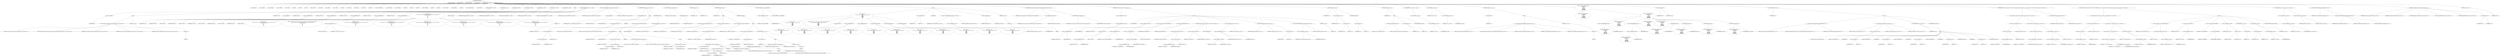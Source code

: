 digraph hostapd_notif_assoc {  
"1000132" [label = "(METHOD,hostapd_notif_assoc)" ]
"1000133" [label = "(PARAM,hostapd_data *hapd)" ]
"1000134" [label = "(PARAM,const u8 *addr)" ]
"1000135" [label = "(PARAM,const u8 *req_ies)" ]
"1000136" [label = "(PARAM,size_t req_ies_len)" ]
"1000137" [label = "(PARAM,int reassoc)" ]
"1000138" [label = "(BLOCK,,)" ]
"1000139" [label = "(LOCAL,v7: unsigned int)" ]
"1000140" [label = "(LOCAL,v9: unsigned int)" ]
"1000141" [label = "(LOCAL,v10: unsigned int)" ]
"1000142" [label = "(LOCAL,v11: unsigned int)" ]
"1000143" [label = "(LOCAL,v12: __int64)" ]
"1000144" [label = "(LOCAL,v13: int)" ]
"1000145" [label = "(LOCAL,v16: int)" ]
"1000146" [label = "(LOCAL,v17: int)" ]
"1000147" [label = "(LOCAL,v18: const u8 *)" ]
"1000148" [label = "(LOCAL,v19: size_t)" ]
"1000149" [label = "(LOCAL,v20: sta_info *)" ]
"1000150" [label = "(LOCAL,v21: sta_info *)" ]
"1000151" [label = "(LOCAL,v22: int)" ]
"1000152" [label = "(LOCAL,v23: __int64)" ]
"1000153" [label = "(LOCAL,v24: __int64)" ]
"1000154" [label = "(LOCAL,v25: __int64)" ]
"1000155" [label = "(LOCAL,v26: bool)" ]
"1000156" [label = "(LOCAL,v27: wpa_state_machine *)" ]
"1000157" [label = "(LOCAL,v28: unsigned int)" ]
"1000158" [label = "(LOCAL,v29: unsigned int)" ]
"1000159" [label = "(LOCAL,v30: u8 *)" ]
"1000160" [label = "(LOCAL,v32: int)" ]
"1000161" [label = "(LOCAL,v33: u32)" ]
"1000162" [label = "(LOCAL,v34: unsigned int)" ]
"1000163" [label = "(LOCAL,v35: int)" ]
"1000164" [label = "(LOCAL,v36: int)" ]
"1000165" [label = "(LOCAL,v37: wpa_event)" ]
"1000166" [label = "(LOCAL,v38: unsigned int)" ]
"1000167" [label = "(LOCAL,v39: int)" ]
"1000168" [label = "(LOCAL,elems: ieee802_11_elems)" ]
"1000169" [label = "(LOCAL,buf: u8 [ 1064 ])" ]
"1000170" [label = "(CONTROL_STRUCTURE,if ( !addr ),if ( !addr ))" ]
"1000171" [label = "(<operator>.logicalNot,!addr)" ]
"1000172" [label = "(IDENTIFIER,addr,!addr)" ]
"1000173" [label = "(BLOCK,,)" ]
"1000174" [label = "(wpa_printf,wpa_printf(2, \"hostapd_notif_assoc: Skip event with no address\", req_ies, req_ies_len, reassoc))" ]
"1000175" [label = "(LITERAL,2,wpa_printf(2, \"hostapd_notif_assoc: Skip event with no address\", req_ies, req_ies_len, reassoc))" ]
"1000176" [label = "(LITERAL,\"hostapd_notif_assoc: Skip event with no address\",wpa_printf(2, \"hostapd_notif_assoc: Skip event with no address\", req_ies, req_ies_len, reassoc))" ]
"1000177" [label = "(IDENTIFIER,req_ies,wpa_printf(2, \"hostapd_notif_assoc: Skip event with no address\", req_ies, req_ies_len, reassoc))" ]
"1000178" [label = "(IDENTIFIER,req_ies_len,wpa_printf(2, \"hostapd_notif_assoc: Skip event with no address\", req_ies, req_ies_len, reassoc))" ]
"1000179" [label = "(IDENTIFIER,reassoc,wpa_printf(2, \"hostapd_notif_assoc: Skip event with no address\", req_ies, req_ies_len, reassoc))" ]
"1000180" [label = "(RETURN,return -1;,return -1;)" ]
"1000181" [label = "(<operator>.minus,-1)" ]
"1000182" [label = "(LITERAL,1,-1)" ]
"1000183" [label = "(<operator>.assignment,v7 = *addr)" ]
"1000184" [label = "(IDENTIFIER,v7,v7 = *addr)" ]
"1000185" [label = "(<operator>.indirection,*addr)" ]
"1000186" [label = "(IDENTIFIER,addr,v7 = *addr)" ]
"1000187" [label = "(<operator>.assignment,v9 = addr[1])" ]
"1000188" [label = "(IDENTIFIER,v9,v9 = addr[1])" ]
"1000189" [label = "(<operator>.indirectIndexAccess,addr[1])" ]
"1000190" [label = "(IDENTIFIER,addr,v9 = addr[1])" ]
"1000191" [label = "(LITERAL,1,v9 = addr[1])" ]
"1000192" [label = "(<operator>.assignment,v10 = addr[2])" ]
"1000193" [label = "(IDENTIFIER,v10,v10 = addr[2])" ]
"1000194" [label = "(<operator>.indirectIndexAccess,addr[2])" ]
"1000195" [label = "(IDENTIFIER,addr,v10 = addr[2])" ]
"1000196" [label = "(LITERAL,2,v10 = addr[2])" ]
"1000197" [label = "(<operator>.assignment,v11 = addr[3])" ]
"1000198" [label = "(IDENTIFIER,v11,v11 = addr[3])" ]
"1000199" [label = "(<operator>.indirectIndexAccess,addr[3])" ]
"1000200" [label = "(IDENTIFIER,addr,v11 = addr[3])" ]
"1000201" [label = "(LITERAL,3,v11 = addr[3])" ]
"1000202" [label = "(<operator>.assignment,v12 = addr[4])" ]
"1000203" [label = "(IDENTIFIER,v12,v12 = addr[4])" ]
"1000204" [label = "(<operator>.indirectIndexAccess,addr[4])" ]
"1000205" [label = "(IDENTIFIER,addr,v12 = addr[4])" ]
"1000206" [label = "(LITERAL,4,v12 = addr[4])" ]
"1000207" [label = "(<operator>.assignment,v13 = addr[5])" ]
"1000208" [label = "(IDENTIFIER,v13,v13 = addr[5])" ]
"1000209" [label = "(<operator>.indirectIndexAccess,addr[5])" ]
"1000210" [label = "(IDENTIFIER,addr,v13 = addr[5])" ]
"1000211" [label = "(LITERAL,5,v13 = addr[5])" ]
"1000212" [label = "(BLOCK,,)" ]
"1000213" [label = "(wpa_printf,wpa_printf(\n      2,\n      \"%s: Invalid SA=%02x:%02x:%02x:%02x:%02x:%02x in received indication - ignore this indication silently\",\n      (const char *)_func___14783,\n      v7,\n      v9,\n      v10,\n      v11,\n      v12,\n      v13))" ]
"1000214" [label = "(LITERAL,2,wpa_printf(\n      2,\n      \"%s: Invalid SA=%02x:%02x:%02x:%02x:%02x:%02x in received indication - ignore this indication silently\",\n      (const char *)_func___14783,\n      v7,\n      v9,\n      v10,\n      v11,\n      v12,\n      v13))" ]
"1000215" [label = "(LITERAL,\"%s: Invalid SA=%02x:%02x:%02x:%02x:%02x:%02x in received indication - ignore this indication silently\",wpa_printf(\n      2,\n      \"%s: Invalid SA=%02x:%02x:%02x:%02x:%02x:%02x in received indication - ignore this indication silently\",\n      (const char *)_func___14783,\n      v7,\n      v9,\n      v10,\n      v11,\n      v12,\n      v13))" ]
"1000216" [label = "(<operator>.cast,(const char *)_func___14783)" ]
"1000217" [label = "(UNKNOWN,const char *,const char *)" ]
"1000218" [label = "(IDENTIFIER,_func___14783,(const char *)_func___14783)" ]
"1000219" [label = "(IDENTIFIER,v7,wpa_printf(\n      2,\n      \"%s: Invalid SA=%02x:%02x:%02x:%02x:%02x:%02x in received indication - ignore this indication silently\",\n      (const char *)_func___14783,\n      v7,\n      v9,\n      v10,\n      v11,\n      v12,\n      v13))" ]
"1000220" [label = "(IDENTIFIER,v9,wpa_printf(\n      2,\n      \"%s: Invalid SA=%02x:%02x:%02x:%02x:%02x:%02x in received indication - ignore this indication silently\",\n      (const char *)_func___14783,\n      v7,\n      v9,\n      v10,\n      v11,\n      v12,\n      v13))" ]
"1000221" [label = "(IDENTIFIER,v10,wpa_printf(\n      2,\n      \"%s: Invalid SA=%02x:%02x:%02x:%02x:%02x:%02x in received indication - ignore this indication silently\",\n      (const char *)_func___14783,\n      v7,\n      v9,\n      v10,\n      v11,\n      v12,\n      v13))" ]
"1000222" [label = "(IDENTIFIER,v11,wpa_printf(\n      2,\n      \"%s: Invalid SA=%02x:%02x:%02x:%02x:%02x:%02x in received indication - ignore this indication silently\",\n      (const char *)_func___14783,\n      v7,\n      v9,\n      v10,\n      v11,\n      v12,\n      v13))" ]
"1000223" [label = "(IDENTIFIER,v12,wpa_printf(\n      2,\n      \"%s: Invalid SA=%02x:%02x:%02x:%02x:%02x:%02x in received indication - ignore this indication silently\",\n      (const char *)_func___14783,\n      v7,\n      v9,\n      v10,\n      v11,\n      v12,\n      v13))" ]
"1000224" [label = "(IDENTIFIER,v13,wpa_printf(\n      2,\n      \"%s: Invalid SA=%02x:%02x:%02x:%02x:%02x:%02x in received indication - ignore this indication silently\",\n      (const char *)_func___14783,\n      v7,\n      v9,\n      v10,\n      v11,\n      v12,\n      v13))" ]
"1000225" [label = "(RETURN,return 0;,return 0;)" ]
"1000226" [label = "(LITERAL,0,return 0;)" ]
"1000227" [label = "(hostapd_logger,hostapd_logger(hapd, addr, 1u, 2, \"associated\"))" ]
"1000228" [label = "(IDENTIFIER,hapd,hostapd_logger(hapd, addr, 1u, 2, \"associated\"))" ]
"1000229" [label = "(IDENTIFIER,addr,hostapd_logger(hapd, addr, 1u, 2, \"associated\"))" ]
"1000230" [label = "(LITERAL,1u,hostapd_logger(hapd, addr, 1u, 2, \"associated\"))" ]
"1000231" [label = "(LITERAL,2,hostapd_logger(hapd, addr, 1u, 2, \"associated\"))" ]
"1000232" [label = "(LITERAL,\"associated\",hostapd_logger(hapd, addr, 1u, 2, \"associated\"))" ]
"1000233" [label = "(ieee802_11_parse_elems,ieee802_11_parse_elems(req_ies, req_ies_len, &elems, 0))" ]
"1000234" [label = "(IDENTIFIER,req_ies,ieee802_11_parse_elems(req_ies, req_ies_len, &elems, 0))" ]
"1000235" [label = "(IDENTIFIER,req_ies_len,ieee802_11_parse_elems(req_ies, req_ies_len, &elems, 0))" ]
"1000236" [label = "(<operator>.addressOf,&elems)" ]
"1000237" [label = "(IDENTIFIER,elems,ieee802_11_parse_elems(req_ies, req_ies_len, &elems, 0))" ]
"1000238" [label = "(LITERAL,0,ieee802_11_parse_elems(req_ies, req_ies_len, &elems, 0))" ]
"1000239" [label = "(CONTROL_STRUCTURE,if ( elems.wps_ie ),if ( elems.wps_ie ))" ]
"1000240" [label = "(<operator>.fieldAccess,elems.wps_ie)" ]
"1000241" [label = "(IDENTIFIER,elems,if ( elems.wps_ie ))" ]
"1000242" [label = "(FIELD_IDENTIFIER,wps_ie,wps_ie)" ]
"1000243" [label = "(BLOCK,,)" ]
"1000244" [label = "(<operator>.assignment,v18 = elems.wps_ie - 2)" ]
"1000245" [label = "(IDENTIFIER,v18,v18 = elems.wps_ie - 2)" ]
"1000246" [label = "(<operator>.subtraction,elems.wps_ie - 2)" ]
"1000247" [label = "(<operator>.fieldAccess,elems.wps_ie)" ]
"1000248" [label = "(IDENTIFIER,elems,elems.wps_ie - 2)" ]
"1000249" [label = "(FIELD_IDENTIFIER,wps_ie,wps_ie)" ]
"1000250" [label = "(LITERAL,2,elems.wps_ie - 2)" ]
"1000251" [label = "(IDENTIFIER,L,)" ]
"1000252" [label = "(wpa_printf,wpa_printf(2, \"STA included WPS IE in (Re)AssocReq\"))" ]
"1000253" [label = "(LITERAL,2,wpa_printf(2, \"STA included WPS IE in (Re)AssocReq\"))" ]
"1000254" [label = "(LITERAL,\"STA included WPS IE in (Re)AssocReq\",wpa_printf(2, \"STA included WPS IE in (Re)AssocReq\"))" ]
"1000255" [label = "(CONTROL_STRUCTURE,else,else)" ]
"1000256" [label = "(CONTROL_STRUCTURE,if ( elems.rsn_ie ),if ( elems.rsn_ie ))" ]
"1000257" [label = "(<operator>.fieldAccess,elems.rsn_ie)" ]
"1000258" [label = "(IDENTIFIER,elems,if ( elems.rsn_ie ))" ]
"1000259" [label = "(FIELD_IDENTIFIER,rsn_ie,rsn_ie)" ]
"1000260" [label = "(BLOCK,,)" ]
"1000261" [label = "(<operator>.assignment,v18 = elems.rsn_ie - 2)" ]
"1000262" [label = "(IDENTIFIER,v18,v18 = elems.rsn_ie - 2)" ]
"1000263" [label = "(<operator>.subtraction,elems.rsn_ie - 2)" ]
"1000264" [label = "(<operator>.fieldAccess,elems.rsn_ie)" ]
"1000265" [label = "(IDENTIFIER,elems,elems.rsn_ie - 2)" ]
"1000266" [label = "(FIELD_IDENTIFIER,rsn_ie,rsn_ie)" ]
"1000267" [label = "(LITERAL,2,elems.rsn_ie - 2)" ]
"1000268" [label = "(IDENTIFIER,L,)" ]
"1000269" [label = "(wpa_printf,wpa_printf(2, \"STA included RSN IE in (Re)AssocReq\"))" ]
"1000270" [label = "(LITERAL,2,wpa_printf(2, \"STA included RSN IE in (Re)AssocReq\"))" ]
"1000271" [label = "(LITERAL,\"STA included RSN IE in (Re)AssocReq\",wpa_printf(2, \"STA included RSN IE in (Re)AssocReq\"))" ]
"1000272" [label = "(CONTROL_STRUCTURE,else,else)" ]
"1000273" [label = "(BLOCK,,)" ]
"1000274" [label = "(<operator>.assignment,v18 = elems.wpa_ie)" ]
"1000275" [label = "(IDENTIFIER,v18,v18 = elems.wpa_ie)" ]
"1000276" [label = "(<operator>.fieldAccess,elems.wpa_ie)" ]
"1000277" [label = "(IDENTIFIER,elems,v18 = elems.wpa_ie)" ]
"1000278" [label = "(FIELD_IDENTIFIER,wpa_ie,wpa_ie)" ]
"1000279" [label = "(CONTROL_STRUCTURE,if ( elems.wpa_ie ),if ( elems.wpa_ie ))" ]
"1000280" [label = "(<operator>.fieldAccess,elems.wpa_ie)" ]
"1000281" [label = "(IDENTIFIER,elems,if ( elems.wpa_ie ))" ]
"1000282" [label = "(FIELD_IDENTIFIER,wpa_ie,wpa_ie)" ]
"1000283" [label = "(BLOCK,,)" ]
"1000284" [label = "(<operator>.assignment,v18 = elems.wpa_ie - 2)" ]
"1000285" [label = "(IDENTIFIER,v18,v18 = elems.wpa_ie - 2)" ]
"1000286" [label = "(<operator>.subtraction,elems.wpa_ie - 2)" ]
"1000287" [label = "(<operator>.fieldAccess,elems.wpa_ie)" ]
"1000288" [label = "(IDENTIFIER,elems,elems.wpa_ie - 2)" ]
"1000289" [label = "(FIELD_IDENTIFIER,wpa_ie,wpa_ie)" ]
"1000290" [label = "(LITERAL,2,elems.wpa_ie - 2)" ]
"1000291" [label = "(IDENTIFIER,L,)" ]
"1000292" [label = "(wpa_printf,wpa_printf(2, \"STA included WPA IE in (Re)AssocReq\"))" ]
"1000293" [label = "(LITERAL,2,wpa_printf(2, \"STA included WPA IE in (Re)AssocReq\"))" ]
"1000294" [label = "(LITERAL,\"STA included WPA IE in (Re)AssocReq\",wpa_printf(2, \"STA included WPA IE in (Re)AssocReq\"))" ]
"1000295" [label = "(CONTROL_STRUCTURE,else,else)" ]
"1000296" [label = "(BLOCK,,)" ]
"1000297" [label = "(IDENTIFIER,L,)" ]
"1000298" [label = "(wpa_printf,wpa_printf(2, \"STA did not include WPS/RSN/WPA IE in (Re)AssocReq\"))" ]
"1000299" [label = "(LITERAL,2,wpa_printf(2, \"STA did not include WPS/RSN/WPA IE in (Re)AssocReq\"))" ]
"1000300" [label = "(LITERAL,\"STA did not include WPS/RSN/WPA IE in (Re)AssocReq\",wpa_printf(2, \"STA did not include WPS/RSN/WPA IE in (Re)AssocReq\"))" ]
"1000301" [label = "(<operator>.assignment,v20 = ap_get_sta(hapd, addr))" ]
"1000302" [label = "(IDENTIFIER,v20,v20 = ap_get_sta(hapd, addr))" ]
"1000303" [label = "(ap_get_sta,ap_get_sta(hapd, addr))" ]
"1000304" [label = "(IDENTIFIER,hapd,ap_get_sta(hapd, addr))" ]
"1000305" [label = "(IDENTIFIER,addr,ap_get_sta(hapd, addr))" ]
"1000306" [label = "(<operator>.assignment,v21 = v20)" ]
"1000307" [label = "(IDENTIFIER,v21,v21 = v20)" ]
"1000308" [label = "(IDENTIFIER,v20,v21 = v20)" ]
"1000309" [label = "(CONTROL_STRUCTURE,if ( v20 ),if ( v20 ))" ]
"1000310" [label = "(IDENTIFIER,v20,if ( v20 ))" ]
"1000311" [label = "(BLOCK,,)" ]
"1000312" [label = "(ap_sta_no_session_timeout,ap_sta_no_session_timeout(hapd, v20))" ]
"1000313" [label = "(IDENTIFIER,hapd,ap_sta_no_session_timeout(hapd, v20))" ]
"1000314" [label = "(IDENTIFIER,v20,ap_sta_no_session_timeout(hapd, v20))" ]
"1000315" [label = "(accounting_sta_stop,accounting_sta_stop(hapd, v21))" ]
"1000316" [label = "(IDENTIFIER,hapd,accounting_sta_stop(hapd, v21))" ]
"1000317" [label = "(IDENTIFIER,v21,accounting_sta_stop(hapd, v21))" ]
"1000318" [label = "(<operator>.assignment,v21->timeout_next = STA_NULLFUNC)" ]
"1000319" [label = "(<operator>.indirectFieldAccess,v21->timeout_next)" ]
"1000320" [label = "(IDENTIFIER,v21,v21->timeout_next = STA_NULLFUNC)" ]
"1000321" [label = "(FIELD_IDENTIFIER,timeout_next,timeout_next)" ]
"1000322" [label = "(IDENTIFIER,STA_NULLFUNC,v21->timeout_next = STA_NULLFUNC)" ]
"1000323" [label = "(CONTROL_STRUCTURE,else,else)" ]
"1000324" [label = "(BLOCK,,)" ]
"1000325" [label = "(<operator>.assignment,v21 = ap_sta_add(hapd, addr))" ]
"1000326" [label = "(IDENTIFIER,v21,v21 = ap_sta_add(hapd, addr))" ]
"1000327" [label = "(ap_sta_add,ap_sta_add(hapd, addr))" ]
"1000328" [label = "(IDENTIFIER,hapd,ap_sta_add(hapd, addr))" ]
"1000329" [label = "(IDENTIFIER,addr,ap_sta_add(hapd, addr))" ]
"1000330" [label = "(CONTROL_STRUCTURE,if ( !v21 ),if ( !v21 ))" ]
"1000331" [label = "(<operator>.logicalNot,!v21)" ]
"1000332" [label = "(IDENTIFIER,v21,!v21)" ]
"1000333" [label = "(BLOCK,,)" ]
"1000334" [label = "(hostapd_drv_sta_disassoc,hostapd_drv_sta_disassoc(hapd, addr, 5))" ]
"1000335" [label = "(IDENTIFIER,hapd,hostapd_drv_sta_disassoc(hapd, addr, 5))" ]
"1000336" [label = "(IDENTIFIER,addr,hostapd_drv_sta_disassoc(hapd, addr, 5))" ]
"1000337" [label = "(LITERAL,5,hostapd_drv_sta_disassoc(hapd, addr, 5))" ]
"1000338" [label = "(RETURN,return -1;,return -1;)" ]
"1000339" [label = "(<operator>.minus,-1)" ]
"1000340" [label = "(LITERAL,1,-1)" ]
"1000341" [label = "(<operators>.assignmentAnd,v21->flags &= 0xFFFECFFF)" ]
"1000342" [label = "(<operator>.indirectFieldAccess,v21->flags)" ]
"1000343" [label = "(IDENTIFIER,v21,v21->flags &= 0xFFFECFFF)" ]
"1000344" [label = "(FIELD_IDENTIFIER,flags,flags)" ]
"1000345" [label = "(LITERAL,0xFFFECFFF,v21->flags &= 0xFFFECFFF)" ]
"1000346" [label = "(BLOCK,,)" ]
"1000347" [label = "(wpa_printf,wpa_printf(\n      3,\n      \"STA %02x:%02x:%02x:%02x:%02x:%02x not allowed to connect\",\n      *addr,\n      addr[1],\n      addr[2],\n      addr[3],\n      addr[4],\n      addr[5]))" ]
"1000348" [label = "(LITERAL,3,wpa_printf(\n      3,\n      \"STA %02x:%02x:%02x:%02x:%02x:%02x not allowed to connect\",\n      *addr,\n      addr[1],\n      addr[2],\n      addr[3],\n      addr[4],\n      addr[5]))" ]
"1000349" [label = "(LITERAL,\"STA %02x:%02x:%02x:%02x:%02x:%02x not allowed to connect\",wpa_printf(\n      3,\n      \"STA %02x:%02x:%02x:%02x:%02x:%02x not allowed to connect\",\n      *addr,\n      addr[1],\n      addr[2],\n      addr[3],\n      addr[4],\n      addr[5]))" ]
"1000350" [label = "(<operator>.indirection,*addr)" ]
"1000351" [label = "(IDENTIFIER,addr,wpa_printf(\n      3,\n      \"STA %02x:%02x:%02x:%02x:%02x:%02x not allowed to connect\",\n      *addr,\n      addr[1],\n      addr[2],\n      addr[3],\n      addr[4],\n      addr[5]))" ]
"1000352" [label = "(<operator>.indirectIndexAccess,addr[1])" ]
"1000353" [label = "(IDENTIFIER,addr,wpa_printf(\n      3,\n      \"STA %02x:%02x:%02x:%02x:%02x:%02x not allowed to connect\",\n      *addr,\n      addr[1],\n      addr[2],\n      addr[3],\n      addr[4],\n      addr[5]))" ]
"1000354" [label = "(LITERAL,1,wpa_printf(\n      3,\n      \"STA %02x:%02x:%02x:%02x:%02x:%02x not allowed to connect\",\n      *addr,\n      addr[1],\n      addr[2],\n      addr[3],\n      addr[4],\n      addr[5]))" ]
"1000355" [label = "(<operator>.indirectIndexAccess,addr[2])" ]
"1000356" [label = "(IDENTIFIER,addr,wpa_printf(\n      3,\n      \"STA %02x:%02x:%02x:%02x:%02x:%02x not allowed to connect\",\n      *addr,\n      addr[1],\n      addr[2],\n      addr[3],\n      addr[4],\n      addr[5]))" ]
"1000357" [label = "(LITERAL,2,wpa_printf(\n      3,\n      \"STA %02x:%02x:%02x:%02x:%02x:%02x not allowed to connect\",\n      *addr,\n      addr[1],\n      addr[2],\n      addr[3],\n      addr[4],\n      addr[5]))" ]
"1000358" [label = "(<operator>.indirectIndexAccess,addr[3])" ]
"1000359" [label = "(IDENTIFIER,addr,wpa_printf(\n      3,\n      \"STA %02x:%02x:%02x:%02x:%02x:%02x not allowed to connect\",\n      *addr,\n      addr[1],\n      addr[2],\n      addr[3],\n      addr[4],\n      addr[5]))" ]
"1000360" [label = "(LITERAL,3,wpa_printf(\n      3,\n      \"STA %02x:%02x:%02x:%02x:%02x:%02x not allowed to connect\",\n      *addr,\n      addr[1],\n      addr[2],\n      addr[3],\n      addr[4],\n      addr[5]))" ]
"1000361" [label = "(<operator>.indirectIndexAccess,addr[4])" ]
"1000362" [label = "(IDENTIFIER,addr,wpa_printf(\n      3,\n      \"STA %02x:%02x:%02x:%02x:%02x:%02x not allowed to connect\",\n      *addr,\n      addr[1],\n      addr[2],\n      addr[3],\n      addr[4],\n      addr[5]))" ]
"1000363" [label = "(LITERAL,4,wpa_printf(\n      3,\n      \"STA %02x:%02x:%02x:%02x:%02x:%02x not allowed to connect\",\n      *addr,\n      addr[1],\n      addr[2],\n      addr[3],\n      addr[4],\n      addr[5]))" ]
"1000364" [label = "(<operator>.indirectIndexAccess,addr[5])" ]
"1000365" [label = "(IDENTIFIER,addr,wpa_printf(\n      3,\n      \"STA %02x:%02x:%02x:%02x:%02x:%02x not allowed to connect\",\n      *addr,\n      addr[1],\n      addr[2],\n      addr[3],\n      addr[4],\n      addr[5]))" ]
"1000366" [label = "(LITERAL,5,wpa_printf(\n      3,\n      \"STA %02x:%02x:%02x:%02x:%02x:%02x not allowed to connect\",\n      *addr,\n      addr[1],\n      addr[2],\n      addr[3],\n      addr[4],\n      addr[5]))" ]
"1000367" [label = "(<operator>.assignment,v22 = 1)" ]
"1000368" [label = "(IDENTIFIER,v22,v22 = 1)" ]
"1000369" [label = "(LITERAL,1,v22 = 1)" ]
"1000370" [label = "(JUMP_TARGET,fail)" ]
"1000371" [label = "(hostapd_drv_sta_disassoc,hostapd_drv_sta_disassoc(hapd, v21->addr, v22))" ]
"1000372" [label = "(IDENTIFIER,hapd,hostapd_drv_sta_disassoc(hapd, v21->addr, v22))" ]
"1000373" [label = "(<operator>.indirectFieldAccess,v21->addr)" ]
"1000374" [label = "(IDENTIFIER,v21,hostapd_drv_sta_disassoc(hapd, v21->addr, v22))" ]
"1000375" [label = "(FIELD_IDENTIFIER,addr,addr)" ]
"1000376" [label = "(IDENTIFIER,v22,hostapd_drv_sta_disassoc(hapd, v21->addr, v22))" ]
"1000377" [label = "(ap_free_sta,ap_free_sta(hapd, v21))" ]
"1000378" [label = "(IDENTIFIER,hapd,ap_free_sta(hapd, v21))" ]
"1000379" [label = "(IDENTIFIER,v21,ap_free_sta(hapd, v21))" ]
"1000380" [label = "(RETURN,return -1;,return -1;)" ]
"1000381" [label = "(<operator>.minus,-1)" ]
"1000382" [label = "(LITERAL,1,-1)" ]
"1000383" [label = "(ap_copy_sta_supp_op_classes,ap_copy_sta_supp_op_classes(v21, elems.supp_op_classes, elems.supp_op_classes_len))" ]
"1000384" [label = "(IDENTIFIER,v21,ap_copy_sta_supp_op_classes(v21, elems.supp_op_classes, elems.supp_op_classes_len))" ]
"1000385" [label = "(<operator>.fieldAccess,elems.supp_op_classes)" ]
"1000386" [label = "(IDENTIFIER,elems,ap_copy_sta_supp_op_classes(v21, elems.supp_op_classes, elems.supp_op_classes_len))" ]
"1000387" [label = "(FIELD_IDENTIFIER,supp_op_classes,supp_op_classes)" ]
"1000388" [label = "(<operator>.fieldAccess,elems.supp_op_classes_len)" ]
"1000389" [label = "(IDENTIFIER,elems,ap_copy_sta_supp_op_classes(v21, elems.supp_op_classes, elems.supp_op_classes_len))" ]
"1000390" [label = "(FIELD_IDENTIFIER,supp_op_classes_len,supp_op_classes_len)" ]
"1000391" [label = "(CONTROL_STRUCTURE,if ( !hapd->conf->wpa ),if ( !hapd->conf->wpa ))" ]
"1000392" [label = "(<operator>.logicalNot,!hapd->conf->wpa)" ]
"1000393" [label = "(<operator>.indirectFieldAccess,hapd->conf->wpa)" ]
"1000394" [label = "(<operator>.indirectFieldAccess,hapd->conf)" ]
"1000395" [label = "(IDENTIFIER,hapd,!hapd->conf->wpa)" ]
"1000396" [label = "(FIELD_IDENTIFIER,conf,conf)" ]
"1000397" [label = "(FIELD_IDENTIFIER,wpa,wpa)" ]
"1000398" [label = "(BLOCK,,)" ]
"1000399" [label = "(JUMP_TARGET,LABEL_56)" ]
"1000400" [label = "(<operator>.assignment,v36 = v21->flags & 2)" ]
"1000401" [label = "(IDENTIFIER,v36,v36 = v21->flags & 2)" ]
"1000402" [label = "(<operator>.and,v21->flags & 2)" ]
"1000403" [label = "(<operator>.indirectFieldAccess,v21->flags)" ]
"1000404" [label = "(IDENTIFIER,v21,v21->flags & 2)" ]
"1000405" [label = "(FIELD_IDENTIFIER,flags,flags)" ]
"1000406" [label = "(LITERAL,2,v21->flags & 2)" ]
"1000407" [label = "(<operator>.assignment,v21->flags = v21->flags & 0xFFF7FFFF | 3)" ]
"1000408" [label = "(<operator>.indirectFieldAccess,v21->flags)" ]
"1000409" [label = "(IDENTIFIER,v21,v21->flags = v21->flags & 0xFFF7FFFF | 3)" ]
"1000410" [label = "(FIELD_IDENTIFIER,flags,flags)" ]
"1000411" [label = "(<operator>.or,v21->flags & 0xFFF7FFFF | 3)" ]
"1000412" [label = "(<operator>.and,v21->flags & 0xFFF7FFFF)" ]
"1000413" [label = "(<operator>.indirectFieldAccess,v21->flags)" ]
"1000414" [label = "(IDENTIFIER,v21,v21->flags & 0xFFF7FFFF)" ]
"1000415" [label = "(FIELD_IDENTIFIER,flags,flags)" ]
"1000416" [label = "(LITERAL,0xFFF7FFFF,v21->flags & 0xFFF7FFFF)" ]
"1000417" [label = "(LITERAL,3,v21->flags & 0xFFF7FFFF | 3)" ]
"1000418" [label = "(hostapd_set_sta_flags,hostapd_set_sta_flags(hapd, v21))" ]
"1000419" [label = "(IDENTIFIER,hapd,hostapd_set_sta_flags(hapd, v21))" ]
"1000420" [label = "(IDENTIFIER,v21,hostapd_set_sta_flags(hapd, v21))" ]
"1000421" [label = "(CONTROL_STRUCTURE,if ( reassoc && v21->auth_alg == 2 ),if ( reassoc && v21->auth_alg == 2 ))" ]
"1000422" [label = "(<operator>.logicalAnd,reassoc && v21->auth_alg == 2)" ]
"1000423" [label = "(IDENTIFIER,reassoc,reassoc && v21->auth_alg == 2)" ]
"1000424" [label = "(<operator>.equals,v21->auth_alg == 2)" ]
"1000425" [label = "(<operator>.indirectFieldAccess,v21->auth_alg)" ]
"1000426" [label = "(IDENTIFIER,v21,v21->auth_alg == 2)" ]
"1000427" [label = "(FIELD_IDENTIFIER,auth_alg,auth_alg)" ]
"1000428" [label = "(LITERAL,2,v21->auth_alg == 2)" ]
"1000429" [label = "(<operator>.assignment,v37 = WPA_ASSOC_FT)" ]
"1000430" [label = "(IDENTIFIER,v37,v37 = WPA_ASSOC_FT)" ]
"1000431" [label = "(IDENTIFIER,WPA_ASSOC_FT,v37 = WPA_ASSOC_FT)" ]
"1000432" [label = "(CONTROL_STRUCTURE,else,else)" ]
"1000433" [label = "(<operator>.assignment,v37 = WPA_ASSOC)" ]
"1000434" [label = "(IDENTIFIER,v37,v37 = WPA_ASSOC)" ]
"1000435" [label = "(IDENTIFIER,WPA_ASSOC,v37 = WPA_ASSOC)" ]
"1000436" [label = "(wpa_auth_sm_event,wpa_auth_sm_event(v21->wpa_sm, v37))" ]
"1000437" [label = "(<operator>.indirectFieldAccess,v21->wpa_sm)" ]
"1000438" [label = "(IDENTIFIER,v21,wpa_auth_sm_event(v21->wpa_sm, v37))" ]
"1000439" [label = "(FIELD_IDENTIFIER,wpa_sm,wpa_sm)" ]
"1000440" [label = "(IDENTIFIER,v37,wpa_auth_sm_event(v21->wpa_sm, v37))" ]
"1000441" [label = "(hostapd_new_assoc_sta,hostapd_new_assoc_sta(hapd, v21, v36 != 0))" ]
"1000442" [label = "(IDENTIFIER,hapd,hostapd_new_assoc_sta(hapd, v21, v36 != 0))" ]
"1000443" [label = "(IDENTIFIER,v21,hostapd_new_assoc_sta(hapd, v21, v36 != 0))" ]
"1000444" [label = "(<operator>.notEquals,v36 != 0)" ]
"1000445" [label = "(IDENTIFIER,v36,v36 != 0)" ]
"1000446" [label = "(LITERAL,0,v36 != 0)" ]
"1000447" [label = "(ieee802_1x_notify_port_enabled,ieee802_1x_notify_port_enabled(v21->eapol_sm, 1))" ]
"1000448" [label = "(<operator>.indirectFieldAccess,v21->eapol_sm)" ]
"1000449" [label = "(IDENTIFIER,v21,ieee802_1x_notify_port_enabled(v21->eapol_sm, 1))" ]
"1000450" [label = "(FIELD_IDENTIFIER,eapol_sm,eapol_sm)" ]
"1000451" [label = "(LITERAL,1,ieee802_1x_notify_port_enabled(v21->eapol_sm, 1))" ]
"1000452" [label = "(RETURN,return 0;,return 0;)" ]
"1000453" [label = "(LITERAL,0,return 0;)" ]
"1000454" [label = "(CONTROL_STRUCTURE,if ( v18 ),if ( v18 ))" ]
"1000455" [label = "(IDENTIFIER,v18,if ( v18 ))" ]
"1000456" [label = "(<operator>.assignment,v26 = v19 == 0)" ]
"1000457" [label = "(IDENTIFIER,v26,v26 = v19 == 0)" ]
"1000458" [label = "(<operator>.equals,v19 == 0)" ]
"1000459" [label = "(IDENTIFIER,v19,v19 == 0)" ]
"1000460" [label = "(LITERAL,0,v19 == 0)" ]
"1000461" [label = "(CONTROL_STRUCTURE,else,else)" ]
"1000462" [label = "(<operator>.assignment,v26 = 1)" ]
"1000463" [label = "(IDENTIFIER,v26,v26 = 1)" ]
"1000464" [label = "(LITERAL,1,v26 = 1)" ]
"1000465" [label = "(CONTROL_STRUCTURE,if ( v26 ),if ( v26 ))" ]
"1000466" [label = "(IDENTIFIER,v26,if ( v26 ))" ]
"1000467" [label = "(BLOCK,,)" ]
"1000468" [label = "(wpa_printf,wpa_printf(2, \"No WPA/RSN IE from STA\"))" ]
"1000469" [label = "(LITERAL,2,wpa_printf(2, \"No WPA/RSN IE from STA\"))" ]
"1000470" [label = "(LITERAL,\"No WPA/RSN IE from STA\",wpa_printf(2, \"No WPA/RSN IE from STA\"))" ]
"1000471" [label = "(<operator>.assignment,v22 = 13)" ]
"1000472" [label = "(IDENTIFIER,v22,v22 = 13)" ]
"1000473" [label = "(LITERAL,13,v22 = 13)" ]
"1000474" [label = "(CONTROL_STRUCTURE,goto fail;,goto fail;)" ]
"1000475" [label = "(CONTROL_STRUCTURE,if ( !v21->wpa_sm ),if ( !v21->wpa_sm ))" ]
"1000476" [label = "(<operator>.logicalNot,!v21->wpa_sm)" ]
"1000477" [label = "(<operator>.indirectFieldAccess,v21->wpa_sm)" ]
"1000478" [label = "(IDENTIFIER,v21,!v21->wpa_sm)" ]
"1000479" [label = "(FIELD_IDENTIFIER,wpa_sm,wpa_sm)" ]
"1000480" [label = "(<operator>.assignment,v27 = v21->wpa_sm)" ]
"1000481" [label = "(IDENTIFIER,v27,v27 = v21->wpa_sm)" ]
"1000482" [label = "(<operator>.indirectFieldAccess,v21->wpa_sm)" ]
"1000483" [label = "(IDENTIFIER,v21,v27 = v21->wpa_sm)" ]
"1000484" [label = "(FIELD_IDENTIFIER,wpa_sm,wpa_sm)" ]
"1000485" [label = "(CONTROL_STRUCTURE,if ( !v27 ),if ( !v27 ))" ]
"1000486" [label = "(<operator>.logicalNot,!v27)" ]
"1000487" [label = "(IDENTIFIER,v27,!v27)" ]
"1000488" [label = "(BLOCK,,)" ]
"1000489" [label = "(wpa_printf,wpa_printf(5, \"Failed to initialize WPA state machine\", v23, v24, v25))" ]
"1000490" [label = "(LITERAL,5,wpa_printf(5, \"Failed to initialize WPA state machine\", v23, v24, v25))" ]
"1000491" [label = "(LITERAL,\"Failed to initialize WPA state machine\",wpa_printf(5, \"Failed to initialize WPA state machine\", v23, v24, v25))" ]
"1000492" [label = "(IDENTIFIER,v23,wpa_printf(5, \"Failed to initialize WPA state machine\", v23, v24, v25))" ]
"1000493" [label = "(IDENTIFIER,v24,wpa_printf(5, \"Failed to initialize WPA state machine\", v23, v24, v25))" ]
"1000494" [label = "(IDENTIFIER,v25,wpa_printf(5, \"Failed to initialize WPA state machine\", v23, v24, v25))" ]
"1000495" [label = "(RETURN,return -1;,return -1;)" ]
"1000496" [label = "(<operator>.minus,-1)" ]
"1000497" [label = "(LITERAL,1,-1)" ]
"1000498" [label = "(<operator>.assignment,v28 = wpa_validate_wpa_ie(\n          hapd->wpa_auth,\n          v27,\n          hapd->iface->freq,\n          v18,\n          v19,\n          elems.mdie,\n          elems.mdie_len,\n          elems.owe_dh,\n          elems.owe_dh_len))" ]
"1000499" [label = "(IDENTIFIER,v28,v28 = wpa_validate_wpa_ie(\n          hapd->wpa_auth,\n          v27,\n          hapd->iface->freq,\n          v18,\n          v19,\n          elems.mdie,\n          elems.mdie_len,\n          elems.owe_dh,\n          elems.owe_dh_len))" ]
"1000500" [label = "(wpa_validate_wpa_ie,wpa_validate_wpa_ie(\n          hapd->wpa_auth,\n          v27,\n          hapd->iface->freq,\n          v18,\n          v19,\n          elems.mdie,\n          elems.mdie_len,\n          elems.owe_dh,\n          elems.owe_dh_len))" ]
"1000501" [label = "(<operator>.indirectFieldAccess,hapd->wpa_auth)" ]
"1000502" [label = "(IDENTIFIER,hapd,wpa_validate_wpa_ie(\n          hapd->wpa_auth,\n          v27,\n          hapd->iface->freq,\n          v18,\n          v19,\n          elems.mdie,\n          elems.mdie_len,\n          elems.owe_dh,\n          elems.owe_dh_len))" ]
"1000503" [label = "(FIELD_IDENTIFIER,wpa_auth,wpa_auth)" ]
"1000504" [label = "(IDENTIFIER,v27,wpa_validate_wpa_ie(\n          hapd->wpa_auth,\n          v27,\n          hapd->iface->freq,\n          v18,\n          v19,\n          elems.mdie,\n          elems.mdie_len,\n          elems.owe_dh,\n          elems.owe_dh_len))" ]
"1000505" [label = "(<operator>.indirectFieldAccess,hapd->iface->freq)" ]
"1000506" [label = "(<operator>.indirectFieldAccess,hapd->iface)" ]
"1000507" [label = "(IDENTIFIER,hapd,wpa_validate_wpa_ie(\n          hapd->wpa_auth,\n          v27,\n          hapd->iface->freq,\n          v18,\n          v19,\n          elems.mdie,\n          elems.mdie_len,\n          elems.owe_dh,\n          elems.owe_dh_len))" ]
"1000508" [label = "(FIELD_IDENTIFIER,iface,iface)" ]
"1000509" [label = "(FIELD_IDENTIFIER,freq,freq)" ]
"1000510" [label = "(IDENTIFIER,v18,wpa_validate_wpa_ie(\n          hapd->wpa_auth,\n          v27,\n          hapd->iface->freq,\n          v18,\n          v19,\n          elems.mdie,\n          elems.mdie_len,\n          elems.owe_dh,\n          elems.owe_dh_len))" ]
"1000511" [label = "(IDENTIFIER,v19,wpa_validate_wpa_ie(\n          hapd->wpa_auth,\n          v27,\n          hapd->iface->freq,\n          v18,\n          v19,\n          elems.mdie,\n          elems.mdie_len,\n          elems.owe_dh,\n          elems.owe_dh_len))" ]
"1000512" [label = "(<operator>.fieldAccess,elems.mdie)" ]
"1000513" [label = "(IDENTIFIER,elems,wpa_validate_wpa_ie(\n          hapd->wpa_auth,\n          v27,\n          hapd->iface->freq,\n          v18,\n          v19,\n          elems.mdie,\n          elems.mdie_len,\n          elems.owe_dh,\n          elems.owe_dh_len))" ]
"1000514" [label = "(FIELD_IDENTIFIER,mdie,mdie)" ]
"1000515" [label = "(<operator>.fieldAccess,elems.mdie_len)" ]
"1000516" [label = "(IDENTIFIER,elems,wpa_validate_wpa_ie(\n          hapd->wpa_auth,\n          v27,\n          hapd->iface->freq,\n          v18,\n          v19,\n          elems.mdie,\n          elems.mdie_len,\n          elems.owe_dh,\n          elems.owe_dh_len))" ]
"1000517" [label = "(FIELD_IDENTIFIER,mdie_len,mdie_len)" ]
"1000518" [label = "(<operator>.fieldAccess,elems.owe_dh)" ]
"1000519" [label = "(IDENTIFIER,elems,wpa_validate_wpa_ie(\n          hapd->wpa_auth,\n          v27,\n          hapd->iface->freq,\n          v18,\n          v19,\n          elems.mdie,\n          elems.mdie_len,\n          elems.owe_dh,\n          elems.owe_dh_len))" ]
"1000520" [label = "(FIELD_IDENTIFIER,owe_dh,owe_dh)" ]
"1000521" [label = "(<operator>.fieldAccess,elems.owe_dh_len)" ]
"1000522" [label = "(IDENTIFIER,elems,wpa_validate_wpa_ie(\n          hapd->wpa_auth,\n          v27,\n          hapd->iface->freq,\n          v18,\n          v19,\n          elems.mdie,\n          elems.mdie_len,\n          elems.owe_dh,\n          elems.owe_dh_len))" ]
"1000523" [label = "(FIELD_IDENTIFIER,owe_dh_len,owe_dh_len)" ]
"1000524" [label = "(<operator>.assignment,v29 = v28)" ]
"1000525" [label = "(IDENTIFIER,v29,v29 = v28)" ]
"1000526" [label = "(IDENTIFIER,v28,v29 = v28)" ]
"1000527" [label = "(CONTROL_STRUCTURE,if ( v28 ),if ( v28 ))" ]
"1000528" [label = "(IDENTIFIER,v28,if ( v28 ))" ]
"1000529" [label = "(BLOCK,,)" ]
"1000530" [label = "(wpa_printf,wpa_printf(2, \"WPA/RSN information element rejected? (res %u)\", v28))" ]
"1000531" [label = "(LITERAL,2,wpa_printf(2, \"WPA/RSN information element rejected? (res %u)\", v28))" ]
"1000532" [label = "(LITERAL,\"WPA/RSN information element rejected? (res %u)\",wpa_printf(2, \"WPA/RSN information element rejected? (res %u)\", v28))" ]
"1000533" [label = "(IDENTIFIER,v28,wpa_printf(2, \"WPA/RSN information element rejected? (res %u)\", v28))" ]
"1000534" [label = "(wpa_hexdump,wpa_hexdump(2, (const unsigned __int8 *)\"IE\", v18, v19))" ]
"1000535" [label = "(LITERAL,2,wpa_hexdump(2, (const unsigned __int8 *)\"IE\", v18, v19))" ]
"1000536" [label = "(<operator>.cast,(const unsigned __int8 *)\"IE\")" ]
"1000537" [label = "(UNKNOWN,const unsigned __int8 *,const unsigned __int8 *)" ]
"1000538" [label = "(LITERAL,\"IE\",(const unsigned __int8 *)\"IE\")" ]
"1000539" [label = "(IDENTIFIER,v18,wpa_hexdump(2, (const unsigned __int8 *)\"IE\", v18, v19))" ]
"1000540" [label = "(IDENTIFIER,v19,wpa_hexdump(2, (const unsigned __int8 *)\"IE\", v18, v19))" ]
"1000541" [label = "(CONTROL_STRUCTURE,switch ( v29 ),switch ( v29 ))" ]
"1000542" [label = "(IDENTIFIER,v29,switch ( v29 ))" ]
"1000543" [label = "(BLOCK,,)" ]
"1000544" [label = "(JUMP_TARGET,case 2u)" ]
"1000545" [label = "(<operator>.assignment,v22 = 18)" ]
"1000546" [label = "(IDENTIFIER,v22,v22 = 18)" ]
"1000547" [label = "(LITERAL,18,v22 = 18)" ]
"1000548" [label = "(CONTROL_STRUCTURE,break;,break;)" ]
"1000549" [label = "(JUMP_TARGET,case 3u)" ]
"1000550" [label = "(<operator>.assignment,v22 = 19)" ]
"1000551" [label = "(IDENTIFIER,v22,v22 = 19)" ]
"1000552" [label = "(LITERAL,19,v22 = 19)" ]
"1000553" [label = "(CONTROL_STRUCTURE,break;,break;)" ]
"1000554" [label = "(JUMP_TARGET,case 4u)" ]
"1000555" [label = "(<operator>.assignment,v22 = 20)" ]
"1000556" [label = "(IDENTIFIER,v22,v22 = 20)" ]
"1000557" [label = "(LITERAL,20,v22 = 20)" ]
"1000558" [label = "(CONTROL_STRUCTURE,break;,break;)" ]
"1000559" [label = "(JUMP_TARGET,case 8u)" ]
"1000560" [label = "(<operator>.assignment,v22 = 24)" ]
"1000561" [label = "(IDENTIFIER,v22,v22 = 24)" ]
"1000562" [label = "(LITERAL,24,v22 = 24)" ]
"1000563" [label = "(CONTROL_STRUCTURE,break;,break;)" ]
"1000564" [label = "(JUMP_TARGET,default)" ]
"1000565" [label = "(<operator>.assignment,v22 = 13)" ]
"1000566" [label = "(IDENTIFIER,v22,v22 = 13)" ]
"1000567" [label = "(LITERAL,13,v22 = 13)" ]
"1000568" [label = "(CONTROL_STRUCTURE,break;,break;)" ]
"1000569" [label = "(CONTROL_STRUCTURE,goto fail;,goto fail;)" ]
"1000570" [label = "(CONTROL_STRUCTURE,if ( (v21->flags & 0x402) == 1026 && !v21->sa_query_timed_out && v21->sa_query_count > 0 ),if ( (v21->flags & 0x402) == 1026 && !v21->sa_query_timed_out && v21->sa_query_count > 0 ))" ]
"1000571" [label = "(<operator>.logicalAnd,(v21->flags & 0x402) == 1026 && !v21->sa_query_timed_out && v21->sa_query_count > 0)" ]
"1000572" [label = "(<operator>.equals,(v21->flags & 0x402) == 1026)" ]
"1000573" [label = "(<operator>.and,v21->flags & 0x402)" ]
"1000574" [label = "(<operator>.indirectFieldAccess,v21->flags)" ]
"1000575" [label = "(IDENTIFIER,v21,v21->flags & 0x402)" ]
"1000576" [label = "(FIELD_IDENTIFIER,flags,flags)" ]
"1000577" [label = "(LITERAL,0x402,v21->flags & 0x402)" ]
"1000578" [label = "(LITERAL,1026,(v21->flags & 0x402) == 1026)" ]
"1000579" [label = "(<operator>.logicalAnd,!v21->sa_query_timed_out && v21->sa_query_count > 0)" ]
"1000580" [label = "(<operator>.logicalNot,!v21->sa_query_timed_out)" ]
"1000581" [label = "(<operator>.indirectFieldAccess,v21->sa_query_timed_out)" ]
"1000582" [label = "(IDENTIFIER,v21,!v21->sa_query_timed_out)" ]
"1000583" [label = "(FIELD_IDENTIFIER,sa_query_timed_out,sa_query_timed_out)" ]
"1000584" [label = "(<operator>.greaterThan,v21->sa_query_count > 0)" ]
"1000585" [label = "(<operator>.indirectFieldAccess,v21->sa_query_count)" ]
"1000586" [label = "(IDENTIFIER,v21,v21->sa_query_count > 0)" ]
"1000587" [label = "(FIELD_IDENTIFIER,sa_query_count,sa_query_count)" ]
"1000588" [label = "(LITERAL,0,v21->sa_query_count > 0)" ]
"1000589" [label = "(ap_check_sa_query_timeout,ap_check_sa_query_timeout(hapd, v21))" ]
"1000590" [label = "(IDENTIFIER,hapd,ap_check_sa_query_timeout(hapd, v21))" ]
"1000591" [label = "(IDENTIFIER,v21,ap_check_sa_query_timeout(hapd, v21))" ]
"1000592" [label = "(CONTROL_STRUCTURE,if ( (v21->flags & 0x402) != 1026 || (v17 = v21->sa_query_timed_out) != 0 || v21->auth_alg == 2 ),if ( (v21->flags & 0x402) != 1026 || (v17 = v21->sa_query_timed_out) != 0 || v21->auth_alg == 2 ))" ]
"1000593" [label = "(<operator>.logicalOr,(v21->flags & 0x402) != 1026 || (v17 = v21->sa_query_timed_out) != 0 || v21->auth_alg == 2)" ]
"1000594" [label = "(<operator>.notEquals,(v21->flags & 0x402) != 1026)" ]
"1000595" [label = "(<operator>.and,v21->flags & 0x402)" ]
"1000596" [label = "(<operator>.indirectFieldAccess,v21->flags)" ]
"1000597" [label = "(IDENTIFIER,v21,v21->flags & 0x402)" ]
"1000598" [label = "(FIELD_IDENTIFIER,flags,flags)" ]
"1000599" [label = "(LITERAL,0x402,v21->flags & 0x402)" ]
"1000600" [label = "(LITERAL,1026,(v21->flags & 0x402) != 1026)" ]
"1000601" [label = "(<operator>.logicalOr,(v17 = v21->sa_query_timed_out) != 0 || v21->auth_alg == 2)" ]
"1000602" [label = "(<operator>.notEquals,(v17 = v21->sa_query_timed_out) != 0)" ]
"1000603" [label = "(<operator>.assignment,v17 = v21->sa_query_timed_out)" ]
"1000604" [label = "(IDENTIFIER,v17,v17 = v21->sa_query_timed_out)" ]
"1000605" [label = "(<operator>.indirectFieldAccess,v21->sa_query_timed_out)" ]
"1000606" [label = "(IDENTIFIER,v21,v17 = v21->sa_query_timed_out)" ]
"1000607" [label = "(FIELD_IDENTIFIER,sa_query_timed_out,sa_query_timed_out)" ]
"1000608" [label = "(LITERAL,0,(v17 = v21->sa_query_timed_out) != 0)" ]
"1000609" [label = "(<operator>.equals,v21->auth_alg == 2)" ]
"1000610" [label = "(<operator>.indirectFieldAccess,v21->auth_alg)" ]
"1000611" [label = "(IDENTIFIER,v21,v21->auth_alg == 2)" ]
"1000612" [label = "(FIELD_IDENTIFIER,auth_alg,auth_alg)" ]
"1000613" [label = "(LITERAL,2,v21->auth_alg == 2)" ]
"1000614" [label = "(BLOCK,,)" ]
"1000615" [label = "(<operator>.assignment,v32 = wpa_auth_uses_mfp(v21->wpa_sm))" ]
"1000616" [label = "(IDENTIFIER,v32,v32 = wpa_auth_uses_mfp(v21->wpa_sm))" ]
"1000617" [label = "(wpa_auth_uses_mfp,wpa_auth_uses_mfp(v21->wpa_sm))" ]
"1000618" [label = "(<operator>.indirectFieldAccess,v21->wpa_sm)" ]
"1000619" [label = "(IDENTIFIER,v21,wpa_auth_uses_mfp(v21->wpa_sm))" ]
"1000620" [label = "(FIELD_IDENTIFIER,wpa_sm,wpa_sm)" ]
"1000621" [label = "(<operator>.assignment,v33 = v21->flags)" ]
"1000622" [label = "(IDENTIFIER,v33,v33 = v21->flags)" ]
"1000623" [label = "(<operator>.indirectFieldAccess,v21->flags)" ]
"1000624" [label = "(IDENTIFIER,v21,v33 = v21->flags)" ]
"1000625" [label = "(FIELD_IDENTIFIER,flags,flags)" ]
"1000626" [label = "(<operator>.assignment,v34 = v33 & 0xFFFFFBFF)" ]
"1000627" [label = "(IDENTIFIER,v34,v34 = v33 & 0xFFFFFBFF)" ]
"1000628" [label = "(<operator>.and,v33 & 0xFFFFFBFF)" ]
"1000629" [label = "(IDENTIFIER,v33,v33 & 0xFFFFFBFF)" ]
"1000630" [label = "(LITERAL,0xFFFFFBFF,v33 & 0xFFFFFBFF)" ]
"1000631" [label = "(<operator>.assignment,v35 = v33 | 0x400)" ]
"1000632" [label = "(IDENTIFIER,v35,v35 = v33 | 0x400)" ]
"1000633" [label = "(<operator>.or,v33 | 0x400)" ]
"1000634" [label = "(IDENTIFIER,v33,v33 | 0x400)" ]
"1000635" [label = "(LITERAL,0x400,v33 | 0x400)" ]
"1000636" [label = "(CONTROL_STRUCTURE,if ( !v32 ),if ( !v32 ))" ]
"1000637" [label = "(<operator>.logicalNot,!v32)" ]
"1000638" [label = "(IDENTIFIER,v32,!v32)" ]
"1000639" [label = "(<operator>.assignment,v35 = v34)" ]
"1000640" [label = "(IDENTIFIER,v35,v35 = v34)" ]
"1000641" [label = "(IDENTIFIER,v34,v35 = v34)" ]
"1000642" [label = "(<operator>.assignment,v21->flags = v35)" ]
"1000643" [label = "(<operator>.indirectFieldAccess,v21->flags)" ]
"1000644" [label = "(IDENTIFIER,v21,v21->flags = v35)" ]
"1000645" [label = "(FIELD_IDENTIFIER,flags,flags)" ]
"1000646" [label = "(IDENTIFIER,v35,v21->flags = v35)" ]
"1000647" [label = "(CONTROL_STRUCTURE,goto LABEL_56;,goto LABEL_56;)" ]
"1000648" [label = "(CONTROL_STRUCTURE,if ( !v21->sa_query_count ),if ( !v21->sa_query_count ))" ]
"1000649" [label = "(<operator>.logicalNot,!v21->sa_query_count)" ]
"1000650" [label = "(<operator>.indirectFieldAccess,v21->sa_query_count)" ]
"1000651" [label = "(IDENTIFIER,v21,!v21->sa_query_count)" ]
"1000652" [label = "(FIELD_IDENTIFIER,sa_query_count,sa_query_count)" ]
"1000653" [label = "(ap_sta_start_sa_query,ap_sta_start_sa_query(hapd, v21))" ]
"1000654" [label = "(IDENTIFIER,hapd,ap_sta_start_sa_query(hapd, v21))" ]
"1000655" [label = "(IDENTIFIER,v21,ap_sta_start_sa_query(hapd, v21))" ]
"1000656" [label = "(<operator>.assignment,v30 = hostapd_eid_assoc_comeback_time(hapd, v21, buf))" ]
"1000657" [label = "(IDENTIFIER,v30,v30 = hostapd_eid_assoc_comeback_time(hapd, v21, buf))" ]
"1000658" [label = "(hostapd_eid_assoc_comeback_time,hostapd_eid_assoc_comeback_time(hapd, v21, buf))" ]
"1000659" [label = "(IDENTIFIER,hapd,hostapd_eid_assoc_comeback_time(hapd, v21, buf))" ]
"1000660" [label = "(IDENTIFIER,v21,hostapd_eid_assoc_comeback_time(hapd, v21, buf))" ]
"1000661" [label = "(IDENTIFIER,buf,hostapd_eid_assoc_comeback_time(hapd, v21, buf))" ]
"1000662" [label = "(hostapd_sta_assoc,hostapd_sta_assoc(hapd, addr, reassoc, 0x1Eu, buf, v30 - buf))" ]
"1000663" [label = "(IDENTIFIER,hapd,hostapd_sta_assoc(hapd, addr, reassoc, 0x1Eu, buf, v30 - buf))" ]
"1000664" [label = "(IDENTIFIER,addr,hostapd_sta_assoc(hapd, addr, reassoc, 0x1Eu, buf, v30 - buf))" ]
"1000665" [label = "(IDENTIFIER,reassoc,hostapd_sta_assoc(hapd, addr, reassoc, 0x1Eu, buf, v30 - buf))" ]
"1000666" [label = "(LITERAL,0x1Eu,hostapd_sta_assoc(hapd, addr, reassoc, 0x1Eu, buf, v30 - buf))" ]
"1000667" [label = "(IDENTIFIER,buf,hostapd_sta_assoc(hapd, addr, reassoc, 0x1Eu, buf, v30 - buf))" ]
"1000668" [label = "(<operator>.subtraction,v30 - buf)" ]
"1000669" [label = "(IDENTIFIER,v30,v30 - buf)" ]
"1000670" [label = "(IDENTIFIER,buf,v30 - buf)" ]
"1000671" [label = "(RETURN,return v17;,return v17;)" ]
"1000672" [label = "(IDENTIFIER,v17,return v17;)" ]
"1000673" [label = "(METHOD_RETURN,int __fastcall)" ]
  "1000132" -> "1000133" 
  "1000132" -> "1000134" 
  "1000132" -> "1000135" 
  "1000132" -> "1000136" 
  "1000132" -> "1000137" 
  "1000132" -> "1000138" 
  "1000132" -> "1000673" 
  "1000138" -> "1000139" 
  "1000138" -> "1000140" 
  "1000138" -> "1000141" 
  "1000138" -> "1000142" 
  "1000138" -> "1000143" 
  "1000138" -> "1000144" 
  "1000138" -> "1000145" 
  "1000138" -> "1000146" 
  "1000138" -> "1000147" 
  "1000138" -> "1000148" 
  "1000138" -> "1000149" 
  "1000138" -> "1000150" 
  "1000138" -> "1000151" 
  "1000138" -> "1000152" 
  "1000138" -> "1000153" 
  "1000138" -> "1000154" 
  "1000138" -> "1000155" 
  "1000138" -> "1000156" 
  "1000138" -> "1000157" 
  "1000138" -> "1000158" 
  "1000138" -> "1000159" 
  "1000138" -> "1000160" 
  "1000138" -> "1000161" 
  "1000138" -> "1000162" 
  "1000138" -> "1000163" 
  "1000138" -> "1000164" 
  "1000138" -> "1000165" 
  "1000138" -> "1000166" 
  "1000138" -> "1000167" 
  "1000138" -> "1000168" 
  "1000138" -> "1000169" 
  "1000138" -> "1000170" 
  "1000138" -> "1000183" 
  "1000138" -> "1000187" 
  "1000138" -> "1000192" 
  "1000138" -> "1000197" 
  "1000138" -> "1000202" 
  "1000138" -> "1000207" 
  "1000138" -> "1000212" 
  "1000138" -> "1000227" 
  "1000138" -> "1000233" 
  "1000138" -> "1000239" 
  "1000138" -> "1000301" 
  "1000138" -> "1000306" 
  "1000138" -> "1000309" 
  "1000138" -> "1000341" 
  "1000138" -> "1000346" 
  "1000138" -> "1000383" 
  "1000138" -> "1000391" 
  "1000138" -> "1000454" 
  "1000138" -> "1000465" 
  "1000138" -> "1000475" 
  "1000138" -> "1000480" 
  "1000138" -> "1000485" 
  "1000138" -> "1000498" 
  "1000138" -> "1000524" 
  "1000138" -> "1000527" 
  "1000138" -> "1000570" 
  "1000138" -> "1000592" 
  "1000138" -> "1000648" 
  "1000138" -> "1000656" 
  "1000138" -> "1000662" 
  "1000138" -> "1000671" 
  "1000170" -> "1000171" 
  "1000170" -> "1000173" 
  "1000171" -> "1000172" 
  "1000173" -> "1000174" 
  "1000173" -> "1000180" 
  "1000174" -> "1000175" 
  "1000174" -> "1000176" 
  "1000174" -> "1000177" 
  "1000174" -> "1000178" 
  "1000174" -> "1000179" 
  "1000180" -> "1000181" 
  "1000181" -> "1000182" 
  "1000183" -> "1000184" 
  "1000183" -> "1000185" 
  "1000185" -> "1000186" 
  "1000187" -> "1000188" 
  "1000187" -> "1000189" 
  "1000189" -> "1000190" 
  "1000189" -> "1000191" 
  "1000192" -> "1000193" 
  "1000192" -> "1000194" 
  "1000194" -> "1000195" 
  "1000194" -> "1000196" 
  "1000197" -> "1000198" 
  "1000197" -> "1000199" 
  "1000199" -> "1000200" 
  "1000199" -> "1000201" 
  "1000202" -> "1000203" 
  "1000202" -> "1000204" 
  "1000204" -> "1000205" 
  "1000204" -> "1000206" 
  "1000207" -> "1000208" 
  "1000207" -> "1000209" 
  "1000209" -> "1000210" 
  "1000209" -> "1000211" 
  "1000212" -> "1000213" 
  "1000212" -> "1000225" 
  "1000213" -> "1000214" 
  "1000213" -> "1000215" 
  "1000213" -> "1000216" 
  "1000213" -> "1000219" 
  "1000213" -> "1000220" 
  "1000213" -> "1000221" 
  "1000213" -> "1000222" 
  "1000213" -> "1000223" 
  "1000213" -> "1000224" 
  "1000216" -> "1000217" 
  "1000216" -> "1000218" 
  "1000225" -> "1000226" 
  "1000227" -> "1000228" 
  "1000227" -> "1000229" 
  "1000227" -> "1000230" 
  "1000227" -> "1000231" 
  "1000227" -> "1000232" 
  "1000233" -> "1000234" 
  "1000233" -> "1000235" 
  "1000233" -> "1000236" 
  "1000233" -> "1000238" 
  "1000236" -> "1000237" 
  "1000239" -> "1000240" 
  "1000239" -> "1000243" 
  "1000239" -> "1000255" 
  "1000240" -> "1000241" 
  "1000240" -> "1000242" 
  "1000243" -> "1000244" 
  "1000243" -> "1000251" 
  "1000243" -> "1000252" 
  "1000244" -> "1000245" 
  "1000244" -> "1000246" 
  "1000246" -> "1000247" 
  "1000246" -> "1000250" 
  "1000247" -> "1000248" 
  "1000247" -> "1000249" 
  "1000252" -> "1000253" 
  "1000252" -> "1000254" 
  "1000255" -> "1000256" 
  "1000256" -> "1000257" 
  "1000256" -> "1000260" 
  "1000256" -> "1000272" 
  "1000257" -> "1000258" 
  "1000257" -> "1000259" 
  "1000260" -> "1000261" 
  "1000260" -> "1000268" 
  "1000260" -> "1000269" 
  "1000261" -> "1000262" 
  "1000261" -> "1000263" 
  "1000263" -> "1000264" 
  "1000263" -> "1000267" 
  "1000264" -> "1000265" 
  "1000264" -> "1000266" 
  "1000269" -> "1000270" 
  "1000269" -> "1000271" 
  "1000272" -> "1000273" 
  "1000273" -> "1000274" 
  "1000273" -> "1000279" 
  "1000274" -> "1000275" 
  "1000274" -> "1000276" 
  "1000276" -> "1000277" 
  "1000276" -> "1000278" 
  "1000279" -> "1000280" 
  "1000279" -> "1000283" 
  "1000279" -> "1000295" 
  "1000280" -> "1000281" 
  "1000280" -> "1000282" 
  "1000283" -> "1000284" 
  "1000283" -> "1000291" 
  "1000283" -> "1000292" 
  "1000284" -> "1000285" 
  "1000284" -> "1000286" 
  "1000286" -> "1000287" 
  "1000286" -> "1000290" 
  "1000287" -> "1000288" 
  "1000287" -> "1000289" 
  "1000292" -> "1000293" 
  "1000292" -> "1000294" 
  "1000295" -> "1000296" 
  "1000296" -> "1000297" 
  "1000296" -> "1000298" 
  "1000298" -> "1000299" 
  "1000298" -> "1000300" 
  "1000301" -> "1000302" 
  "1000301" -> "1000303" 
  "1000303" -> "1000304" 
  "1000303" -> "1000305" 
  "1000306" -> "1000307" 
  "1000306" -> "1000308" 
  "1000309" -> "1000310" 
  "1000309" -> "1000311" 
  "1000309" -> "1000323" 
  "1000311" -> "1000312" 
  "1000311" -> "1000315" 
  "1000311" -> "1000318" 
  "1000312" -> "1000313" 
  "1000312" -> "1000314" 
  "1000315" -> "1000316" 
  "1000315" -> "1000317" 
  "1000318" -> "1000319" 
  "1000318" -> "1000322" 
  "1000319" -> "1000320" 
  "1000319" -> "1000321" 
  "1000323" -> "1000324" 
  "1000324" -> "1000325" 
  "1000324" -> "1000330" 
  "1000325" -> "1000326" 
  "1000325" -> "1000327" 
  "1000327" -> "1000328" 
  "1000327" -> "1000329" 
  "1000330" -> "1000331" 
  "1000330" -> "1000333" 
  "1000331" -> "1000332" 
  "1000333" -> "1000334" 
  "1000333" -> "1000338" 
  "1000334" -> "1000335" 
  "1000334" -> "1000336" 
  "1000334" -> "1000337" 
  "1000338" -> "1000339" 
  "1000339" -> "1000340" 
  "1000341" -> "1000342" 
  "1000341" -> "1000345" 
  "1000342" -> "1000343" 
  "1000342" -> "1000344" 
  "1000346" -> "1000347" 
  "1000346" -> "1000367" 
  "1000346" -> "1000370" 
  "1000346" -> "1000371" 
  "1000346" -> "1000377" 
  "1000346" -> "1000380" 
  "1000347" -> "1000348" 
  "1000347" -> "1000349" 
  "1000347" -> "1000350" 
  "1000347" -> "1000352" 
  "1000347" -> "1000355" 
  "1000347" -> "1000358" 
  "1000347" -> "1000361" 
  "1000347" -> "1000364" 
  "1000350" -> "1000351" 
  "1000352" -> "1000353" 
  "1000352" -> "1000354" 
  "1000355" -> "1000356" 
  "1000355" -> "1000357" 
  "1000358" -> "1000359" 
  "1000358" -> "1000360" 
  "1000361" -> "1000362" 
  "1000361" -> "1000363" 
  "1000364" -> "1000365" 
  "1000364" -> "1000366" 
  "1000367" -> "1000368" 
  "1000367" -> "1000369" 
  "1000371" -> "1000372" 
  "1000371" -> "1000373" 
  "1000371" -> "1000376" 
  "1000373" -> "1000374" 
  "1000373" -> "1000375" 
  "1000377" -> "1000378" 
  "1000377" -> "1000379" 
  "1000380" -> "1000381" 
  "1000381" -> "1000382" 
  "1000383" -> "1000384" 
  "1000383" -> "1000385" 
  "1000383" -> "1000388" 
  "1000385" -> "1000386" 
  "1000385" -> "1000387" 
  "1000388" -> "1000389" 
  "1000388" -> "1000390" 
  "1000391" -> "1000392" 
  "1000391" -> "1000398" 
  "1000392" -> "1000393" 
  "1000393" -> "1000394" 
  "1000393" -> "1000397" 
  "1000394" -> "1000395" 
  "1000394" -> "1000396" 
  "1000398" -> "1000399" 
  "1000398" -> "1000400" 
  "1000398" -> "1000407" 
  "1000398" -> "1000418" 
  "1000398" -> "1000421" 
  "1000398" -> "1000436" 
  "1000398" -> "1000441" 
  "1000398" -> "1000447" 
  "1000398" -> "1000452" 
  "1000400" -> "1000401" 
  "1000400" -> "1000402" 
  "1000402" -> "1000403" 
  "1000402" -> "1000406" 
  "1000403" -> "1000404" 
  "1000403" -> "1000405" 
  "1000407" -> "1000408" 
  "1000407" -> "1000411" 
  "1000408" -> "1000409" 
  "1000408" -> "1000410" 
  "1000411" -> "1000412" 
  "1000411" -> "1000417" 
  "1000412" -> "1000413" 
  "1000412" -> "1000416" 
  "1000413" -> "1000414" 
  "1000413" -> "1000415" 
  "1000418" -> "1000419" 
  "1000418" -> "1000420" 
  "1000421" -> "1000422" 
  "1000421" -> "1000429" 
  "1000421" -> "1000432" 
  "1000422" -> "1000423" 
  "1000422" -> "1000424" 
  "1000424" -> "1000425" 
  "1000424" -> "1000428" 
  "1000425" -> "1000426" 
  "1000425" -> "1000427" 
  "1000429" -> "1000430" 
  "1000429" -> "1000431" 
  "1000432" -> "1000433" 
  "1000433" -> "1000434" 
  "1000433" -> "1000435" 
  "1000436" -> "1000437" 
  "1000436" -> "1000440" 
  "1000437" -> "1000438" 
  "1000437" -> "1000439" 
  "1000441" -> "1000442" 
  "1000441" -> "1000443" 
  "1000441" -> "1000444" 
  "1000444" -> "1000445" 
  "1000444" -> "1000446" 
  "1000447" -> "1000448" 
  "1000447" -> "1000451" 
  "1000448" -> "1000449" 
  "1000448" -> "1000450" 
  "1000452" -> "1000453" 
  "1000454" -> "1000455" 
  "1000454" -> "1000456" 
  "1000454" -> "1000461" 
  "1000456" -> "1000457" 
  "1000456" -> "1000458" 
  "1000458" -> "1000459" 
  "1000458" -> "1000460" 
  "1000461" -> "1000462" 
  "1000462" -> "1000463" 
  "1000462" -> "1000464" 
  "1000465" -> "1000466" 
  "1000465" -> "1000467" 
  "1000467" -> "1000468" 
  "1000467" -> "1000471" 
  "1000467" -> "1000474" 
  "1000468" -> "1000469" 
  "1000468" -> "1000470" 
  "1000471" -> "1000472" 
  "1000471" -> "1000473" 
  "1000475" -> "1000476" 
  "1000476" -> "1000477" 
  "1000477" -> "1000478" 
  "1000477" -> "1000479" 
  "1000480" -> "1000481" 
  "1000480" -> "1000482" 
  "1000482" -> "1000483" 
  "1000482" -> "1000484" 
  "1000485" -> "1000486" 
  "1000485" -> "1000488" 
  "1000486" -> "1000487" 
  "1000488" -> "1000489" 
  "1000488" -> "1000495" 
  "1000489" -> "1000490" 
  "1000489" -> "1000491" 
  "1000489" -> "1000492" 
  "1000489" -> "1000493" 
  "1000489" -> "1000494" 
  "1000495" -> "1000496" 
  "1000496" -> "1000497" 
  "1000498" -> "1000499" 
  "1000498" -> "1000500" 
  "1000500" -> "1000501" 
  "1000500" -> "1000504" 
  "1000500" -> "1000505" 
  "1000500" -> "1000510" 
  "1000500" -> "1000511" 
  "1000500" -> "1000512" 
  "1000500" -> "1000515" 
  "1000500" -> "1000518" 
  "1000500" -> "1000521" 
  "1000501" -> "1000502" 
  "1000501" -> "1000503" 
  "1000505" -> "1000506" 
  "1000505" -> "1000509" 
  "1000506" -> "1000507" 
  "1000506" -> "1000508" 
  "1000512" -> "1000513" 
  "1000512" -> "1000514" 
  "1000515" -> "1000516" 
  "1000515" -> "1000517" 
  "1000518" -> "1000519" 
  "1000518" -> "1000520" 
  "1000521" -> "1000522" 
  "1000521" -> "1000523" 
  "1000524" -> "1000525" 
  "1000524" -> "1000526" 
  "1000527" -> "1000528" 
  "1000527" -> "1000529" 
  "1000529" -> "1000530" 
  "1000529" -> "1000534" 
  "1000529" -> "1000541" 
  "1000529" -> "1000569" 
  "1000530" -> "1000531" 
  "1000530" -> "1000532" 
  "1000530" -> "1000533" 
  "1000534" -> "1000535" 
  "1000534" -> "1000536" 
  "1000534" -> "1000539" 
  "1000534" -> "1000540" 
  "1000536" -> "1000537" 
  "1000536" -> "1000538" 
  "1000541" -> "1000542" 
  "1000541" -> "1000543" 
  "1000543" -> "1000544" 
  "1000543" -> "1000545" 
  "1000543" -> "1000548" 
  "1000543" -> "1000549" 
  "1000543" -> "1000550" 
  "1000543" -> "1000553" 
  "1000543" -> "1000554" 
  "1000543" -> "1000555" 
  "1000543" -> "1000558" 
  "1000543" -> "1000559" 
  "1000543" -> "1000560" 
  "1000543" -> "1000563" 
  "1000543" -> "1000564" 
  "1000543" -> "1000565" 
  "1000543" -> "1000568" 
  "1000545" -> "1000546" 
  "1000545" -> "1000547" 
  "1000550" -> "1000551" 
  "1000550" -> "1000552" 
  "1000555" -> "1000556" 
  "1000555" -> "1000557" 
  "1000560" -> "1000561" 
  "1000560" -> "1000562" 
  "1000565" -> "1000566" 
  "1000565" -> "1000567" 
  "1000570" -> "1000571" 
  "1000570" -> "1000589" 
  "1000571" -> "1000572" 
  "1000571" -> "1000579" 
  "1000572" -> "1000573" 
  "1000572" -> "1000578" 
  "1000573" -> "1000574" 
  "1000573" -> "1000577" 
  "1000574" -> "1000575" 
  "1000574" -> "1000576" 
  "1000579" -> "1000580" 
  "1000579" -> "1000584" 
  "1000580" -> "1000581" 
  "1000581" -> "1000582" 
  "1000581" -> "1000583" 
  "1000584" -> "1000585" 
  "1000584" -> "1000588" 
  "1000585" -> "1000586" 
  "1000585" -> "1000587" 
  "1000589" -> "1000590" 
  "1000589" -> "1000591" 
  "1000592" -> "1000593" 
  "1000592" -> "1000614" 
  "1000593" -> "1000594" 
  "1000593" -> "1000601" 
  "1000594" -> "1000595" 
  "1000594" -> "1000600" 
  "1000595" -> "1000596" 
  "1000595" -> "1000599" 
  "1000596" -> "1000597" 
  "1000596" -> "1000598" 
  "1000601" -> "1000602" 
  "1000601" -> "1000609" 
  "1000602" -> "1000603" 
  "1000602" -> "1000608" 
  "1000603" -> "1000604" 
  "1000603" -> "1000605" 
  "1000605" -> "1000606" 
  "1000605" -> "1000607" 
  "1000609" -> "1000610" 
  "1000609" -> "1000613" 
  "1000610" -> "1000611" 
  "1000610" -> "1000612" 
  "1000614" -> "1000615" 
  "1000614" -> "1000621" 
  "1000614" -> "1000626" 
  "1000614" -> "1000631" 
  "1000614" -> "1000636" 
  "1000614" -> "1000642" 
  "1000614" -> "1000647" 
  "1000615" -> "1000616" 
  "1000615" -> "1000617" 
  "1000617" -> "1000618" 
  "1000618" -> "1000619" 
  "1000618" -> "1000620" 
  "1000621" -> "1000622" 
  "1000621" -> "1000623" 
  "1000623" -> "1000624" 
  "1000623" -> "1000625" 
  "1000626" -> "1000627" 
  "1000626" -> "1000628" 
  "1000628" -> "1000629" 
  "1000628" -> "1000630" 
  "1000631" -> "1000632" 
  "1000631" -> "1000633" 
  "1000633" -> "1000634" 
  "1000633" -> "1000635" 
  "1000636" -> "1000637" 
  "1000636" -> "1000639" 
  "1000637" -> "1000638" 
  "1000639" -> "1000640" 
  "1000639" -> "1000641" 
  "1000642" -> "1000643" 
  "1000642" -> "1000646" 
  "1000643" -> "1000644" 
  "1000643" -> "1000645" 
  "1000648" -> "1000649" 
  "1000648" -> "1000653" 
  "1000649" -> "1000650" 
  "1000650" -> "1000651" 
  "1000650" -> "1000652" 
  "1000653" -> "1000654" 
  "1000653" -> "1000655" 
  "1000656" -> "1000657" 
  "1000656" -> "1000658" 
  "1000658" -> "1000659" 
  "1000658" -> "1000660" 
  "1000658" -> "1000661" 
  "1000662" -> "1000663" 
  "1000662" -> "1000664" 
  "1000662" -> "1000665" 
  "1000662" -> "1000666" 
  "1000662" -> "1000667" 
  "1000662" -> "1000668" 
  "1000668" -> "1000669" 
  "1000668" -> "1000670" 
  "1000671" -> "1000672" 
}
